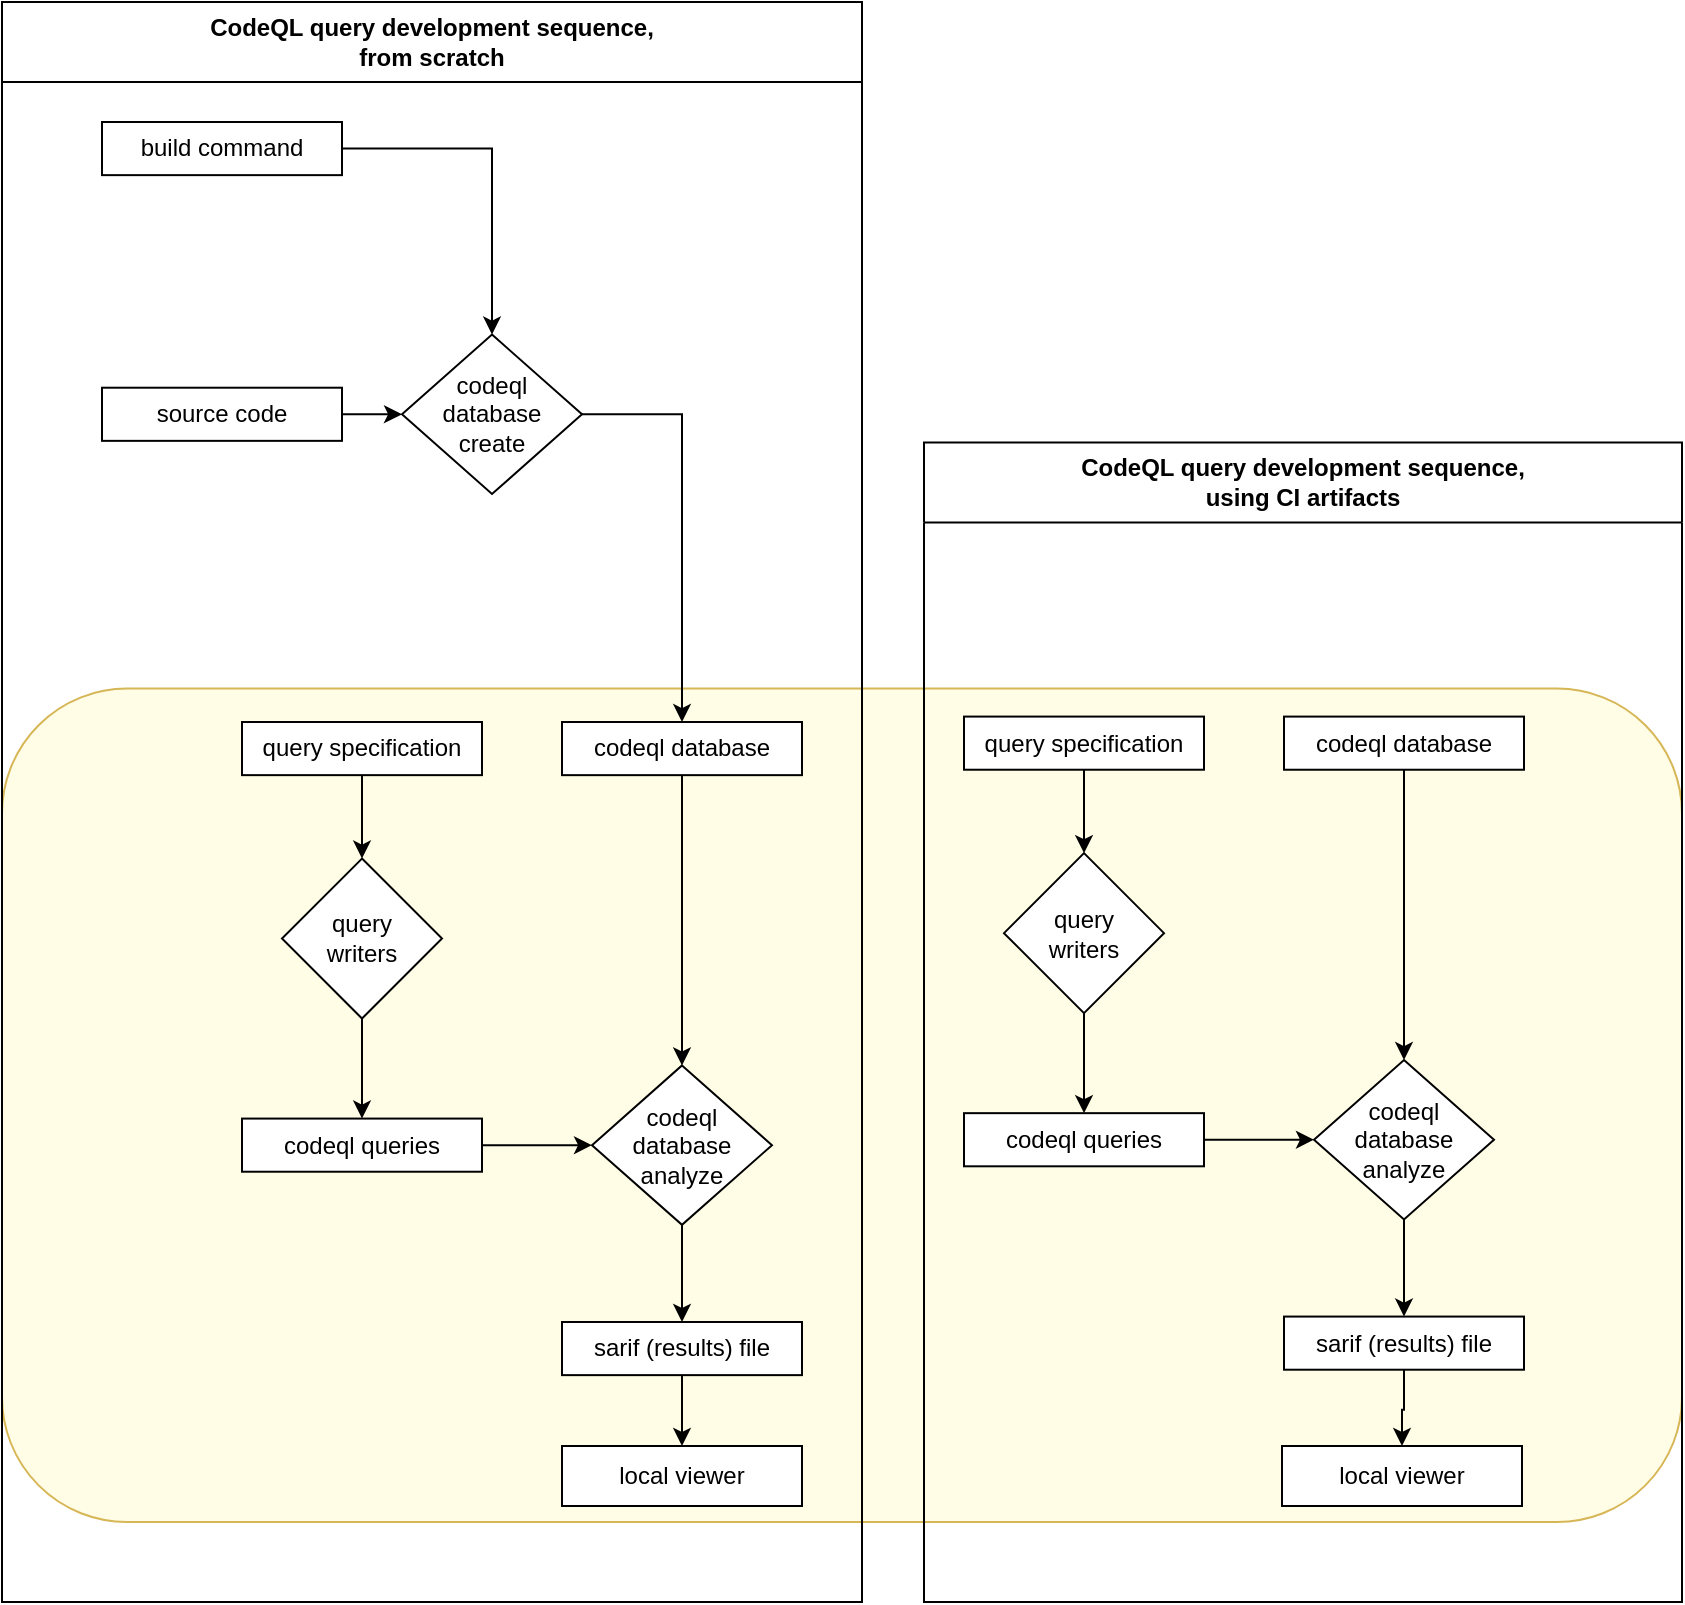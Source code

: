 <mxfile version="24.7.17">
  <diagram name="Page-1" id="lwv2MUuHDwfiXzuao91A">
    <mxGraphModel dx="1394" dy="891" grid="1" gridSize="10" guides="1" tooltips="1" connect="1" arrows="1" fold="1" page="1" pageScale="1" pageWidth="850" pageHeight="1100" math="0" shadow="0">
      <root>
        <mxCell id="0" />
        <mxCell id="1" parent="0" />
        <mxCell id="2Wy4dhH9jQ4KBj-KnPfd-42" value="" style="rounded=1;whiteSpace=wrap;html=1;fillColor=#FFFDE6;strokeColor=#d6b656;" vertex="1" parent="1">
          <mxGeometry x="40" y="383.29" width="840" height="416.71" as="geometry" />
        </mxCell>
        <mxCell id="9HQKkKk4HnR3nS9OBSiM-105" style="edgeStyle=orthogonalEdgeStyle;rounded=0;orthogonalLoop=1;jettySize=auto;html=1;exitX=0.5;exitY=1;exitDx=0;exitDy=0;" parent="1" source="9HQKkKk4HnR3nS9OBSiM-97" target="9HQKkKk4HnR3nS9OBSiM-104" edge="1">
          <mxGeometry relative="1" as="geometry" />
        </mxCell>
        <mxCell id="9HQKkKk4HnR3nS9OBSiM-85" value="CodeQL query development sequence,&lt;div&gt;using CI artifacts&lt;/div&gt;" style="swimlane;whiteSpace=wrap;html=1;startSize=40;" parent="1" vertex="1">
          <mxGeometry x="501" y="260.29" width="379" height="579.71" as="geometry">
            <mxRectangle x="720" y="200" width="250" height="40" as="alternateBounds" />
          </mxGeometry>
        </mxCell>
        <mxCell id="2Wy4dhH9jQ4KBj-KnPfd-26" style="edgeStyle=orthogonalEdgeStyle;rounded=0;orthogonalLoop=1;jettySize=auto;html=1;exitX=0.5;exitY=1;exitDx=0;exitDy=0;entryX=0.5;entryY=0;entryDx=0;entryDy=0;" edge="1" parent="9HQKkKk4HnR3nS9OBSiM-85" source="9HQKkKk4HnR3nS9OBSiM-87" target="9HQKkKk4HnR3nS9OBSiM-96">
          <mxGeometry relative="1" as="geometry" />
        </mxCell>
        <mxCell id="9HQKkKk4HnR3nS9OBSiM-87" value="codeql database" style="rounded=0;whiteSpace=wrap;html=1;resizeWidth=0;" parent="9HQKkKk4HnR3nS9OBSiM-85" vertex="1">
          <mxGeometry x="180" y="137.006" width="120" height="26.571" as="geometry" />
        </mxCell>
        <mxCell id="9HQKkKk4HnR3nS9OBSiM-91" style="edgeStyle=orthogonalEdgeStyle;rounded=0;orthogonalLoop=1;jettySize=auto;html=1;exitX=0.5;exitY=1;exitDx=0;exitDy=0;entryX=0.5;entryY=0;entryDx=0;entryDy=0;" parent="9HQKkKk4HnR3nS9OBSiM-85" source="9HQKkKk4HnR3nS9OBSiM-88" target="9HQKkKk4HnR3nS9OBSiM-90" edge="1">
          <mxGeometry relative="1" as="geometry" />
        </mxCell>
        <mxCell id="9HQKkKk4HnR3nS9OBSiM-88" value="query specification" style="rounded=0;whiteSpace=wrap;html=1;resizeWidth=0;" parent="9HQKkKk4HnR3nS9OBSiM-85" vertex="1">
          <mxGeometry x="20" y="137.001" width="120" height="26.571" as="geometry" />
        </mxCell>
        <mxCell id="9HQKkKk4HnR3nS9OBSiM-93" style="edgeStyle=orthogonalEdgeStyle;rounded=0;orthogonalLoop=1;jettySize=auto;html=1;exitX=0.5;exitY=1;exitDx=0;exitDy=0;" parent="9HQKkKk4HnR3nS9OBSiM-85" source="9HQKkKk4HnR3nS9OBSiM-90" target="9HQKkKk4HnR3nS9OBSiM-89" edge="1">
          <mxGeometry relative="1" as="geometry" />
        </mxCell>
        <mxCell id="9HQKkKk4HnR3nS9OBSiM-90" value="query&lt;div&gt;writers&lt;/div&gt;" style="rhombus;whiteSpace=wrap;html=1;" parent="9HQKkKk4HnR3nS9OBSiM-85" vertex="1">
          <mxGeometry x="40" y="205.29" width="80" height="80" as="geometry" />
        </mxCell>
        <mxCell id="9HQKkKk4HnR3nS9OBSiM-100" style="edgeStyle=orthogonalEdgeStyle;rounded=0;orthogonalLoop=1;jettySize=auto;html=1;exitX=1;exitY=0.5;exitDx=0;exitDy=0;entryX=0;entryY=0.5;entryDx=0;entryDy=0;" parent="9HQKkKk4HnR3nS9OBSiM-85" source="9HQKkKk4HnR3nS9OBSiM-89" target="9HQKkKk4HnR3nS9OBSiM-96" edge="1">
          <mxGeometry relative="1" as="geometry" />
        </mxCell>
        <mxCell id="9HQKkKk4HnR3nS9OBSiM-89" value="codeql queries" style="rounded=0;whiteSpace=wrap;html=1;resizeWidth=0;" parent="9HQKkKk4HnR3nS9OBSiM-85" vertex="1">
          <mxGeometry x="20" y="335.29" width="120" height="26.57" as="geometry" />
        </mxCell>
        <mxCell id="9HQKkKk4HnR3nS9OBSiM-95" style="edgeStyle=orthogonalEdgeStyle;rounded=0;orthogonalLoop=1;jettySize=auto;html=1;exitX=0.5;exitY=1;exitDx=0;exitDy=0;entryX=0.5;entryY=0;entryDx=0;entryDy=0;" parent="9HQKkKk4HnR3nS9OBSiM-85" source="9HQKkKk4HnR3nS9OBSiM-96" target="9HQKkKk4HnR3nS9OBSiM-97" edge="1">
          <mxGeometry relative="1" as="geometry" />
        </mxCell>
        <mxCell id="9HQKkKk4HnR3nS9OBSiM-96" value="codeql&lt;div&gt;database&lt;/div&gt;&lt;div&gt;analyze&lt;/div&gt;" style="rhombus;whiteSpace=wrap;html=1;" parent="9HQKkKk4HnR3nS9OBSiM-85" vertex="1">
          <mxGeometry x="195" y="308.72" width="90.0" height="79.714" as="geometry" />
        </mxCell>
        <mxCell id="9HQKkKk4HnR3nS9OBSiM-97" value="sarif (results) file" style="rounded=0;whiteSpace=wrap;html=1;resizeWidth=0;" parent="9HQKkKk4HnR3nS9OBSiM-85" vertex="1">
          <mxGeometry x="180" y="436.996" width="120" height="26.571" as="geometry" />
        </mxCell>
        <mxCell id="9HQKkKk4HnR3nS9OBSiM-20" value="CodeQL query development sequence,&lt;div&gt;from scratch&lt;/div&gt;" style="swimlane;whiteSpace=wrap;html=1;container=1;startSize=40;" parent="1" vertex="1">
          <mxGeometry x="40" y="40" width="430" height="800" as="geometry">
            <mxRectangle x="160" y="200" width="140" height="30" as="alternateBounds" />
          </mxGeometry>
        </mxCell>
        <mxCell id="9HQKkKk4HnR3nS9OBSiM-13" style="edgeStyle=orthogonalEdgeStyle;rounded=0;orthogonalLoop=1;jettySize=auto;html=1;exitX=1;exitY=0.5;exitDx=0;exitDy=0;" parent="9HQKkKk4HnR3nS9OBSiM-20" source="9HQKkKk4HnR3nS9OBSiM-1" target="9HQKkKk4HnR3nS9OBSiM-10" edge="1">
          <mxGeometry relative="1" as="geometry" />
        </mxCell>
        <mxCell id="9HQKkKk4HnR3nS9OBSiM-1" value="source code" style="rounded=0;whiteSpace=wrap;html=1;resizeWidth=0;" parent="9HQKkKk4HnR3nS9OBSiM-20" vertex="1">
          <mxGeometry x="50" y="192.856" width="120" height="26.571" as="geometry" />
        </mxCell>
        <mxCell id="9HQKkKk4HnR3nS9OBSiM-16" style="edgeStyle=orthogonalEdgeStyle;rounded=0;orthogonalLoop=1;jettySize=auto;html=1;exitX=0.5;exitY=1;exitDx=0;exitDy=0;entryX=0.5;entryY=0;entryDx=0;entryDy=0;" parent="9HQKkKk4HnR3nS9OBSiM-20" source="9HQKkKk4HnR3nS9OBSiM-3" target="2Wy4dhH9jQ4KBj-KnPfd-37" edge="1">
          <mxGeometry relative="1" as="geometry">
            <mxPoint x="340" y="490" as="targetPoint" />
          </mxGeometry>
        </mxCell>
        <mxCell id="9HQKkKk4HnR3nS9OBSiM-3" value="codeql database" style="rounded=0;whiteSpace=wrap;html=1;resizeWidth=0;" parent="9HQKkKk4HnR3nS9OBSiM-20" vertex="1">
          <mxGeometry x="280.0" y="360.006" width="120" height="26.571" as="geometry" />
        </mxCell>
        <mxCell id="9HQKkKk4HnR3nS9OBSiM-14" style="edgeStyle=orthogonalEdgeStyle;rounded=0;orthogonalLoop=1;jettySize=auto;html=1;exitX=1;exitY=0.5;exitDx=0;exitDy=0;" parent="9HQKkKk4HnR3nS9OBSiM-20" source="9HQKkKk4HnR3nS9OBSiM-10" target="9HQKkKk4HnR3nS9OBSiM-3" edge="1">
          <mxGeometry relative="1" as="geometry" />
        </mxCell>
        <mxCell id="9HQKkKk4HnR3nS9OBSiM-10" value="codeql&lt;div&gt;database&lt;/div&gt;&lt;div&gt;create&lt;/div&gt;" style="rhombus;whiteSpace=wrap;html=1;" parent="9HQKkKk4HnR3nS9OBSiM-20" vertex="1">
          <mxGeometry x="200.0" y="166.284" width="90.0" height="79.714" as="geometry" />
        </mxCell>
        <mxCell id="9HQKkKk4HnR3nS9OBSiM-2" value="build command" style="rounded=0;whiteSpace=wrap;html=1;" parent="9HQKkKk4HnR3nS9OBSiM-20" vertex="1">
          <mxGeometry x="50" y="59.999" width="120.0" height="26.571" as="geometry" />
        </mxCell>
        <mxCell id="9HQKkKk4HnR3nS9OBSiM-12" style="edgeStyle=orthogonalEdgeStyle;rounded=0;orthogonalLoop=1;jettySize=auto;html=1;exitX=1;exitY=0.5;exitDx=0;exitDy=0;entryX=0.5;entryY=0;entryDx=0;entryDy=0;" parent="9HQKkKk4HnR3nS9OBSiM-20" source="9HQKkKk4HnR3nS9OBSiM-2" target="9HQKkKk4HnR3nS9OBSiM-10" edge="1">
          <mxGeometry relative="1" as="geometry" />
        </mxCell>
        <mxCell id="2Wy4dhH9jQ4KBj-KnPfd-30" style="edgeStyle=orthogonalEdgeStyle;rounded=0;orthogonalLoop=1;jettySize=auto;html=1;exitX=0.5;exitY=1;exitDx=0;exitDy=0;entryX=0.5;entryY=0;entryDx=0;entryDy=0;" edge="1" parent="9HQKkKk4HnR3nS9OBSiM-20" source="2Wy4dhH9jQ4KBj-KnPfd-31" target="2Wy4dhH9jQ4KBj-KnPfd-33">
          <mxGeometry relative="1" as="geometry" />
        </mxCell>
        <mxCell id="2Wy4dhH9jQ4KBj-KnPfd-31" value="query specification" style="rounded=0;whiteSpace=wrap;html=1;resizeWidth=0;" vertex="1" parent="9HQKkKk4HnR3nS9OBSiM-20">
          <mxGeometry x="120" y="360.001" width="120" height="26.571" as="geometry" />
        </mxCell>
        <mxCell id="2Wy4dhH9jQ4KBj-KnPfd-32" style="edgeStyle=orthogonalEdgeStyle;rounded=0;orthogonalLoop=1;jettySize=auto;html=1;exitX=0.5;exitY=1;exitDx=0;exitDy=0;" edge="1" parent="9HQKkKk4HnR3nS9OBSiM-20" source="2Wy4dhH9jQ4KBj-KnPfd-33" target="2Wy4dhH9jQ4KBj-KnPfd-35">
          <mxGeometry relative="1" as="geometry" />
        </mxCell>
        <mxCell id="2Wy4dhH9jQ4KBj-KnPfd-33" value="query&lt;div&gt;writers&lt;/div&gt;" style="rhombus;whiteSpace=wrap;html=1;" vertex="1" parent="9HQKkKk4HnR3nS9OBSiM-20">
          <mxGeometry x="140" y="428.29" width="80" height="80" as="geometry" />
        </mxCell>
        <mxCell id="2Wy4dhH9jQ4KBj-KnPfd-34" style="edgeStyle=orthogonalEdgeStyle;rounded=0;orthogonalLoop=1;jettySize=auto;html=1;exitX=1;exitY=0.5;exitDx=0;exitDy=0;entryX=0;entryY=0.5;entryDx=0;entryDy=0;" edge="1" parent="9HQKkKk4HnR3nS9OBSiM-20" source="2Wy4dhH9jQ4KBj-KnPfd-35" target="2Wy4dhH9jQ4KBj-KnPfd-37">
          <mxGeometry relative="1" as="geometry" />
        </mxCell>
        <mxCell id="2Wy4dhH9jQ4KBj-KnPfd-35" value="codeql queries" style="rounded=0;whiteSpace=wrap;html=1;resizeWidth=0;" vertex="1" parent="9HQKkKk4HnR3nS9OBSiM-20">
          <mxGeometry x="120" y="558.29" width="120" height="26.57" as="geometry" />
        </mxCell>
        <mxCell id="2Wy4dhH9jQ4KBj-KnPfd-36" style="edgeStyle=orthogonalEdgeStyle;rounded=0;orthogonalLoop=1;jettySize=auto;html=1;exitX=0.5;exitY=1;exitDx=0;exitDy=0;entryX=0.5;entryY=0;entryDx=0;entryDy=0;" edge="1" parent="9HQKkKk4HnR3nS9OBSiM-20" source="2Wy4dhH9jQ4KBj-KnPfd-37" target="2Wy4dhH9jQ4KBj-KnPfd-39">
          <mxGeometry relative="1" as="geometry" />
        </mxCell>
        <mxCell id="2Wy4dhH9jQ4KBj-KnPfd-37" value="codeql&lt;div&gt;database&lt;/div&gt;&lt;div&gt;analyze&lt;/div&gt;" style="rhombus;whiteSpace=wrap;html=1;" vertex="1" parent="9HQKkKk4HnR3nS9OBSiM-20">
          <mxGeometry x="295" y="531.72" width="90.0" height="79.714" as="geometry" />
        </mxCell>
        <mxCell id="2Wy4dhH9jQ4KBj-KnPfd-38" style="edgeStyle=orthogonalEdgeStyle;rounded=0;orthogonalLoop=1;jettySize=auto;html=1;exitX=0.5;exitY=1;exitDx=0;exitDy=0;" edge="1" parent="9HQKkKk4HnR3nS9OBSiM-20" source="2Wy4dhH9jQ4KBj-KnPfd-39" target="2Wy4dhH9jQ4KBj-KnPfd-40">
          <mxGeometry relative="1" as="geometry" />
        </mxCell>
        <mxCell id="2Wy4dhH9jQ4KBj-KnPfd-39" value="sarif (results) file" style="rounded=0;whiteSpace=wrap;html=1;resizeWidth=0;" vertex="1" parent="9HQKkKk4HnR3nS9OBSiM-20">
          <mxGeometry x="280" y="659.996" width="120" height="26.571" as="geometry" />
        </mxCell>
        <mxCell id="2Wy4dhH9jQ4KBj-KnPfd-40" value="local viewer" style="rounded=0;whiteSpace=wrap;html=1;resizeWidth=0;" vertex="1" parent="9HQKkKk4HnR3nS9OBSiM-20">
          <mxGeometry x="280" y="722" width="120" height="30" as="geometry" />
        </mxCell>
        <mxCell id="9HQKkKk4HnR3nS9OBSiM-104" value="local viewer" style="rounded=0;whiteSpace=wrap;html=1;resizeWidth=0;" parent="9HQKkKk4HnR3nS9OBSiM-20" vertex="1">
          <mxGeometry x="640" y="722" width="120" height="30" as="geometry" />
        </mxCell>
      </root>
    </mxGraphModel>
  </diagram>
</mxfile>
